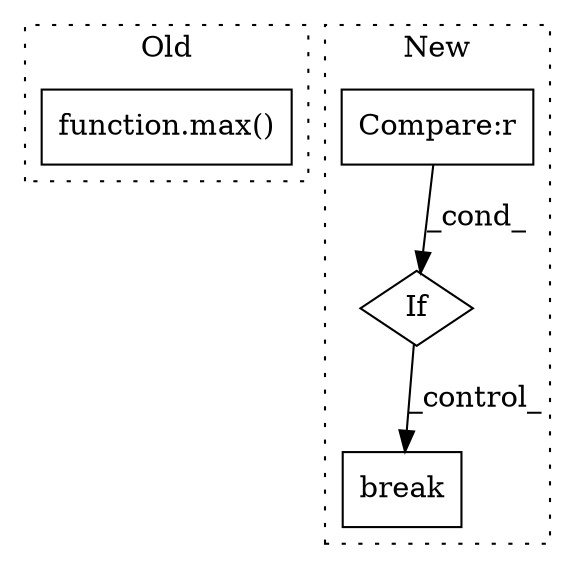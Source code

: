digraph G {
subgraph cluster0 {
1 [label="function.max()" a="75" s="2563,2585" l="4,1" shape="box"];
label = "Old";
style="dotted";
}
subgraph cluster1 {
2 [label="break" a="94" s="2816" l="5" shape="box"];
3 [label="If" a="96" s="2743" l="3" shape="diamond"];
4 [label="Compare:r" a="40" s="2746" l="48" shape="box"];
label = "New";
style="dotted";
}
3 -> 2 [label="_control_"];
4 -> 3 [label="_cond_"];
}